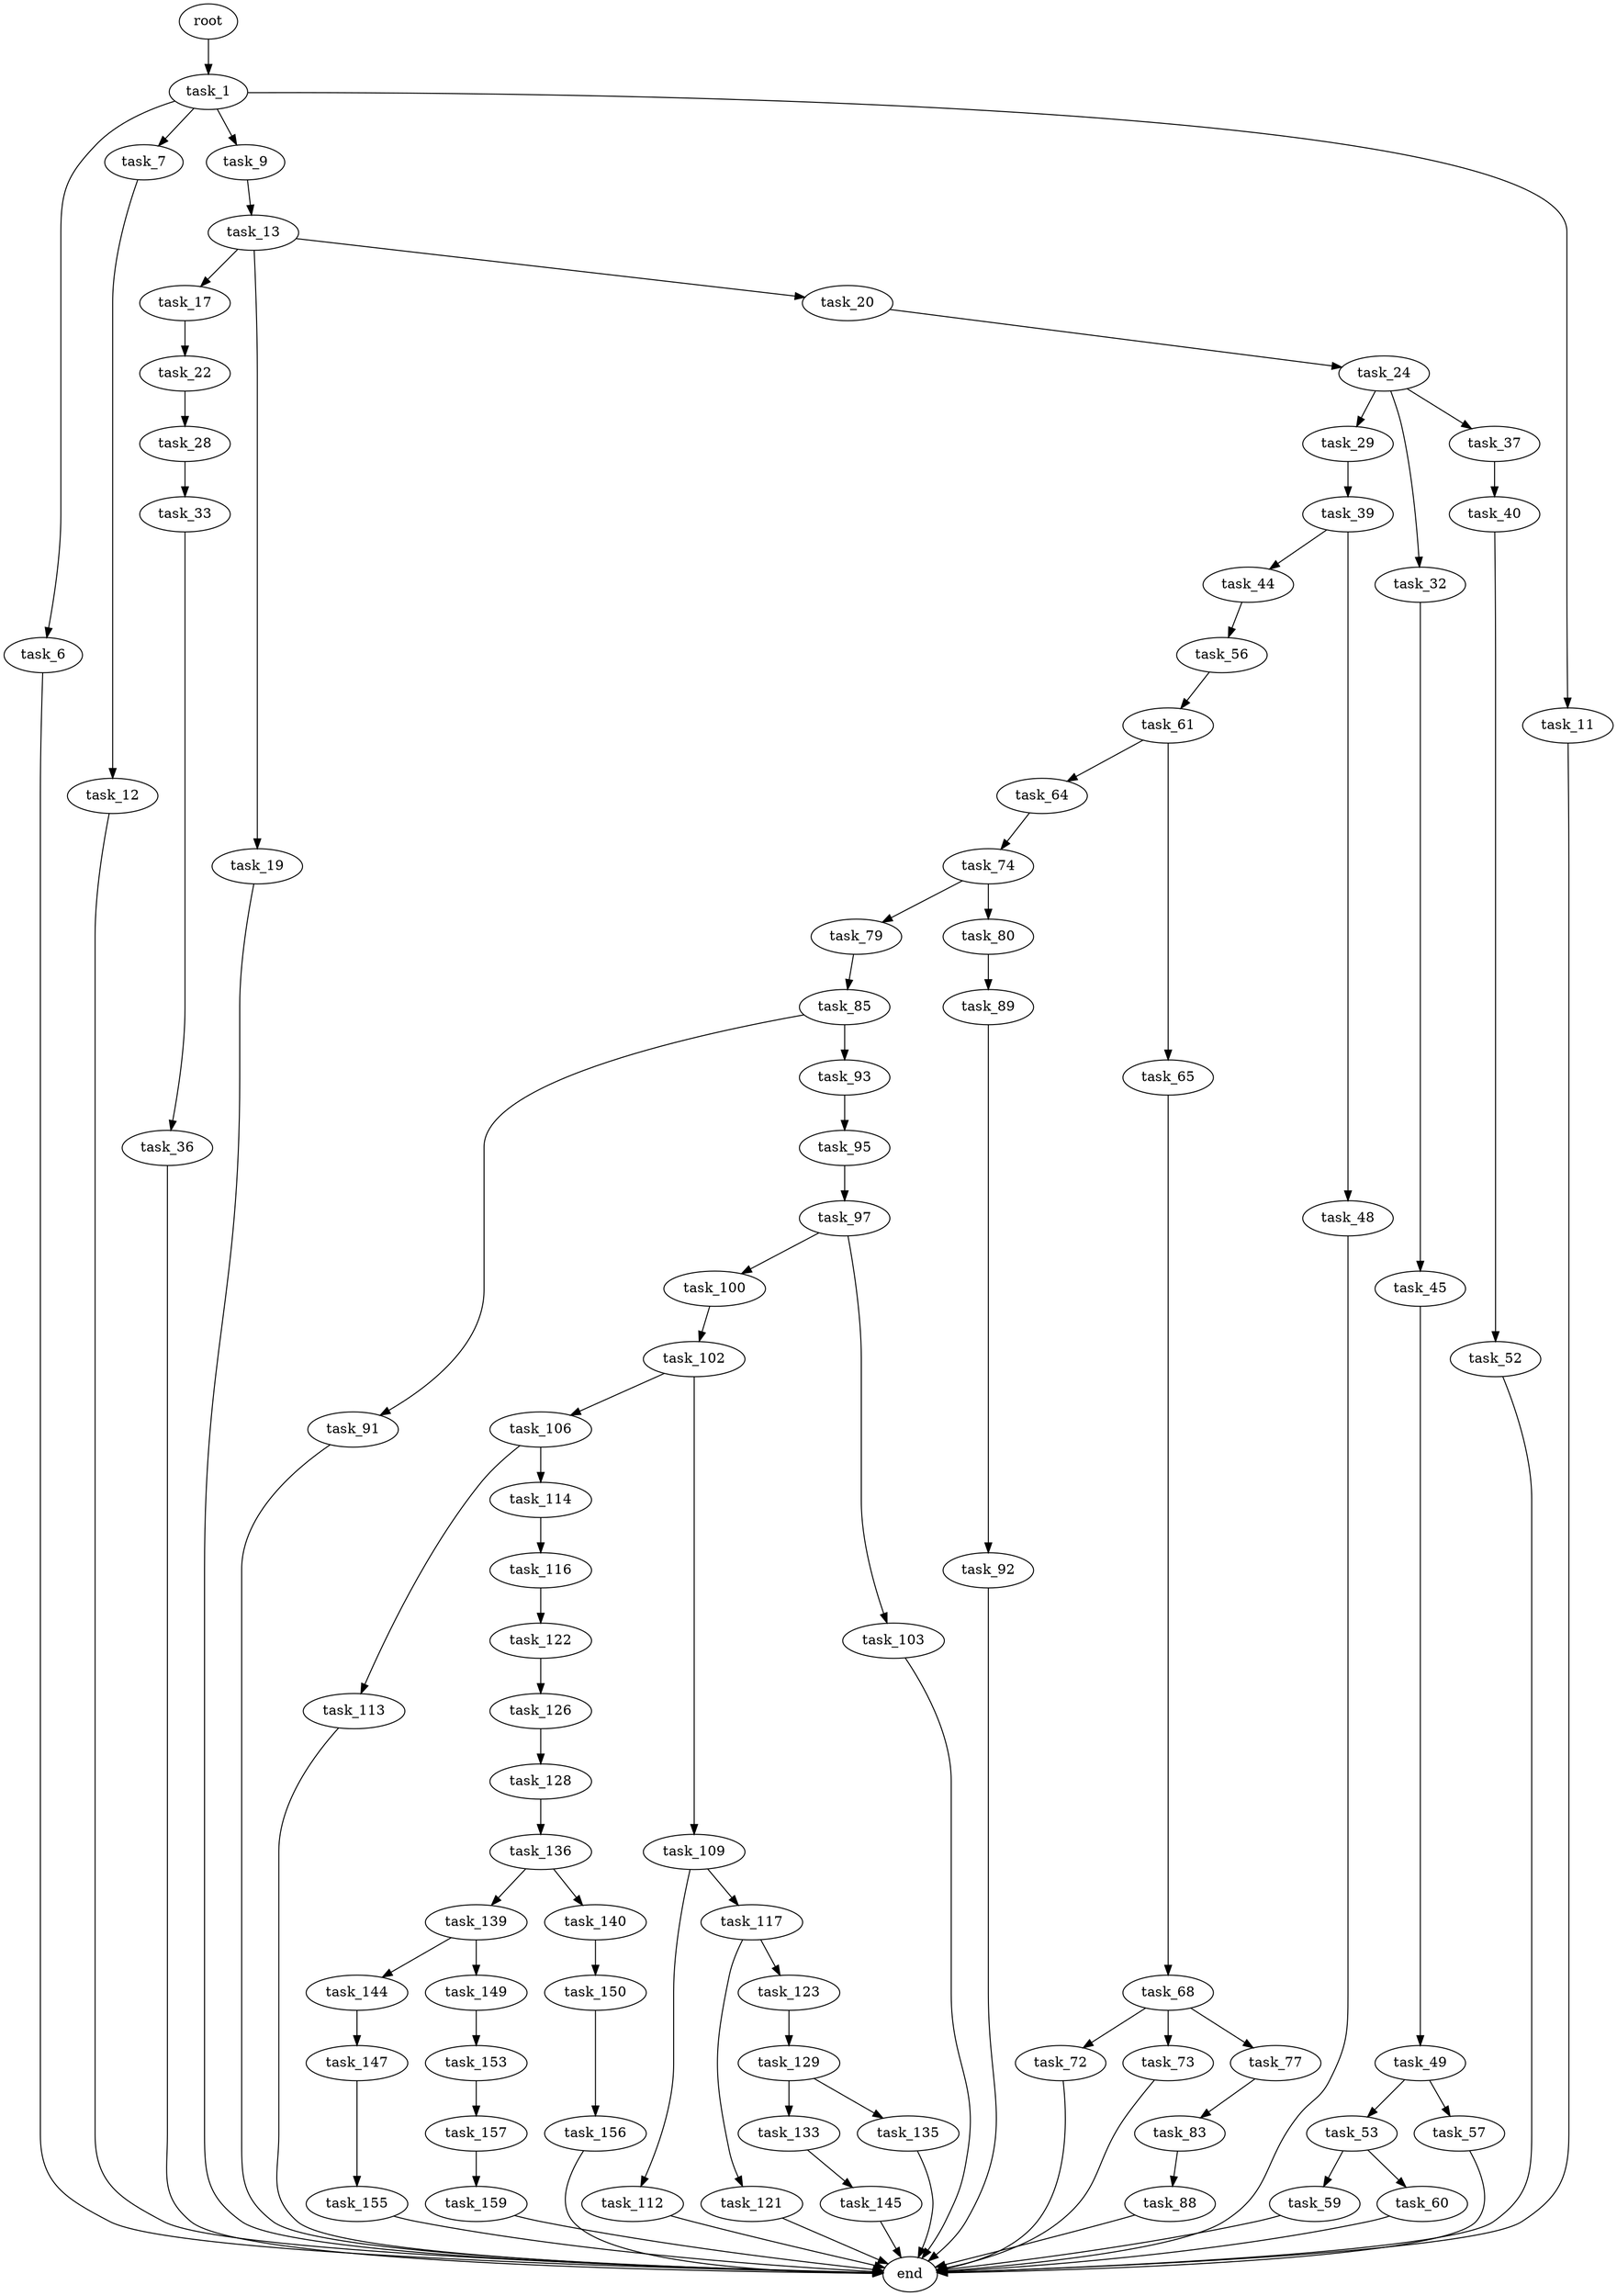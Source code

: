 digraph G {
  root [size="0.000000"];
  task_1 [size="50774163971.000000"];
  task_6 [size="549755813888.000000"];
  task_7 [size="20838444870.000000"];
  task_9 [size="9842242406.000000"];
  task_11 [size="483021526874.000000"];
  task_12 [size="1885194282.000000"];
  task_13 [size="2707788974.000000"];
  task_17 [size="368293445632.000000"];
  task_19 [size="4381432150.000000"];
  task_20 [size="181833006802.000000"];
  task_22 [size="3012214672.000000"];
  task_24 [size="264312590166.000000"];
  task_28 [size="549755813888.000000"];
  task_29 [size="68719476736.000000"];
  task_32 [size="9584102776.000000"];
  task_33 [size="3503204491.000000"];
  task_36 [size="296518987.000000"];
  task_37 [size="782757789696.000000"];
  task_39 [size="23470818130.000000"];
  task_40 [size="3309931698.000000"];
  task_44 [size="368293445632.000000"];
  task_45 [size="368293445632.000000"];
  task_48 [size="7901554594.000000"];
  task_49 [size="68719476736.000000"];
  task_52 [size="782757789696.000000"];
  task_53 [size="1073741824000.000000"];
  task_56 [size="21047010214.000000"];
  task_57 [size="131587551642.000000"];
  task_59 [size="368293445632.000000"];
  task_60 [size="8589934592.000000"];
  task_61 [size="1073741824000.000000"];
  task_64 [size="108102896672.000000"];
  task_65 [size="87040317490.000000"];
  task_68 [size="368293445632.000000"];
  task_72 [size="332338096046.000000"];
  task_73 [size="6417727331.000000"];
  task_74 [size="37749346118.000000"];
  task_77 [size="299782603741.000000"];
  task_79 [size="34140367550.000000"];
  task_80 [size="4245750267.000000"];
  task_83 [size="1153662686.000000"];
  task_85 [size="51991790440.000000"];
  task_88 [size="344537782767.000000"];
  task_89 [size="8589934592.000000"];
  task_91 [size="37866366124.000000"];
  task_92 [size="1870915522.000000"];
  task_93 [size="134217728000.000000"];
  task_95 [size="20424649869.000000"];
  task_97 [size="9946958403.000000"];
  task_100 [size="5257851973.000000"];
  task_102 [size="26444819388.000000"];
  task_103 [size="6120157395.000000"];
  task_106 [size="7380725314.000000"];
  task_109 [size="147654419549.000000"];
  task_112 [size="19547676022.000000"];
  task_113 [size="3107127222.000000"];
  task_114 [size="8589934592.000000"];
  task_116 [size="2298119390.000000"];
  task_117 [size="30119309317.000000"];
  task_121 [size="343228733316.000000"];
  task_122 [size="8589934592.000000"];
  task_123 [size="134501697764.000000"];
  task_126 [size="23400320803.000000"];
  task_128 [size="6144523331.000000"];
  task_129 [size="213898652926.000000"];
  task_133 [size="134217728000.000000"];
  task_135 [size="177461675919.000000"];
  task_136 [size="88333687506.000000"];
  task_139 [size="20379386765.000000"];
  task_140 [size="135497407186.000000"];
  task_144 [size="326423502.000000"];
  task_145 [size="4503814607.000000"];
  task_147 [size="134217728000.000000"];
  task_149 [size="134217728000.000000"];
  task_150 [size="7349168577.000000"];
  task_153 [size="782757789696.000000"];
  task_155 [size="1073741824000.000000"];
  task_156 [size="931804838437.000000"];
  task_157 [size="134217728000.000000"];
  task_159 [size="268403591375.000000"];
  end [size="0.000000"];

  root -> task_1 [size="1.000000"];
  task_1 -> task_6 [size="838860800.000000"];
  task_1 -> task_7 [size="838860800.000000"];
  task_1 -> task_9 [size="838860800.000000"];
  task_1 -> task_11 [size="838860800.000000"];
  task_6 -> end [size="1.000000"];
  task_7 -> task_12 [size="679477248.000000"];
  task_9 -> task_13 [size="411041792.000000"];
  task_11 -> end [size="1.000000"];
  task_12 -> end [size="1.000000"];
  task_13 -> task_17 [size="209715200.000000"];
  task_13 -> task_19 [size="209715200.000000"];
  task_13 -> task_20 [size="209715200.000000"];
  task_17 -> task_22 [size="411041792.000000"];
  task_19 -> end [size="1.000000"];
  task_20 -> task_24 [size="411041792.000000"];
  task_22 -> task_28 [size="134217728.000000"];
  task_24 -> task_29 [size="301989888.000000"];
  task_24 -> task_32 [size="301989888.000000"];
  task_24 -> task_37 [size="301989888.000000"];
  task_28 -> task_33 [size="536870912.000000"];
  task_29 -> task_39 [size="134217728.000000"];
  task_32 -> task_45 [size="301989888.000000"];
  task_33 -> task_36 [size="209715200.000000"];
  task_36 -> end [size="1.000000"];
  task_37 -> task_40 [size="679477248.000000"];
  task_39 -> task_44 [size="536870912.000000"];
  task_39 -> task_48 [size="536870912.000000"];
  task_40 -> task_52 [size="75497472.000000"];
  task_44 -> task_56 [size="411041792.000000"];
  task_45 -> task_49 [size="411041792.000000"];
  task_48 -> end [size="1.000000"];
  task_49 -> task_53 [size="134217728.000000"];
  task_49 -> task_57 [size="134217728.000000"];
  task_52 -> end [size="1.000000"];
  task_53 -> task_59 [size="838860800.000000"];
  task_53 -> task_60 [size="838860800.000000"];
  task_56 -> task_61 [size="33554432.000000"];
  task_57 -> end [size="1.000000"];
  task_59 -> end [size="1.000000"];
  task_60 -> end [size="1.000000"];
  task_61 -> task_64 [size="838860800.000000"];
  task_61 -> task_65 [size="838860800.000000"];
  task_64 -> task_74 [size="75497472.000000"];
  task_65 -> task_68 [size="75497472.000000"];
  task_68 -> task_72 [size="411041792.000000"];
  task_68 -> task_73 [size="411041792.000000"];
  task_68 -> task_77 [size="411041792.000000"];
  task_72 -> end [size="1.000000"];
  task_73 -> end [size="1.000000"];
  task_74 -> task_79 [size="679477248.000000"];
  task_74 -> task_80 [size="679477248.000000"];
  task_77 -> task_83 [size="838860800.000000"];
  task_79 -> task_85 [size="679477248.000000"];
  task_80 -> task_89 [size="134217728.000000"];
  task_83 -> task_88 [size="33554432.000000"];
  task_85 -> task_91 [size="838860800.000000"];
  task_85 -> task_93 [size="838860800.000000"];
  task_88 -> end [size="1.000000"];
  task_89 -> task_92 [size="33554432.000000"];
  task_91 -> end [size="1.000000"];
  task_92 -> end [size="1.000000"];
  task_93 -> task_95 [size="209715200.000000"];
  task_95 -> task_97 [size="838860800.000000"];
  task_97 -> task_100 [size="411041792.000000"];
  task_97 -> task_103 [size="411041792.000000"];
  task_100 -> task_102 [size="411041792.000000"];
  task_102 -> task_106 [size="536870912.000000"];
  task_102 -> task_109 [size="536870912.000000"];
  task_103 -> end [size="1.000000"];
  task_106 -> task_113 [size="209715200.000000"];
  task_106 -> task_114 [size="209715200.000000"];
  task_109 -> task_112 [size="536870912.000000"];
  task_109 -> task_117 [size="536870912.000000"];
  task_112 -> end [size="1.000000"];
  task_113 -> end [size="1.000000"];
  task_114 -> task_116 [size="33554432.000000"];
  task_116 -> task_122 [size="75497472.000000"];
  task_117 -> task_121 [size="536870912.000000"];
  task_117 -> task_123 [size="536870912.000000"];
  task_121 -> end [size="1.000000"];
  task_122 -> task_126 [size="33554432.000000"];
  task_123 -> task_129 [size="209715200.000000"];
  task_126 -> task_128 [size="411041792.000000"];
  task_128 -> task_136 [size="536870912.000000"];
  task_129 -> task_133 [size="209715200.000000"];
  task_129 -> task_135 [size="209715200.000000"];
  task_133 -> task_145 [size="209715200.000000"];
  task_135 -> end [size="1.000000"];
  task_136 -> task_139 [size="134217728.000000"];
  task_136 -> task_140 [size="134217728.000000"];
  task_139 -> task_144 [size="411041792.000000"];
  task_139 -> task_149 [size="411041792.000000"];
  task_140 -> task_150 [size="411041792.000000"];
  task_144 -> task_147 [size="33554432.000000"];
  task_145 -> end [size="1.000000"];
  task_147 -> task_155 [size="209715200.000000"];
  task_149 -> task_153 [size="209715200.000000"];
  task_150 -> task_156 [size="134217728.000000"];
  task_153 -> task_157 [size="679477248.000000"];
  task_155 -> end [size="1.000000"];
  task_156 -> end [size="1.000000"];
  task_157 -> task_159 [size="209715200.000000"];
  task_159 -> end [size="1.000000"];
}
